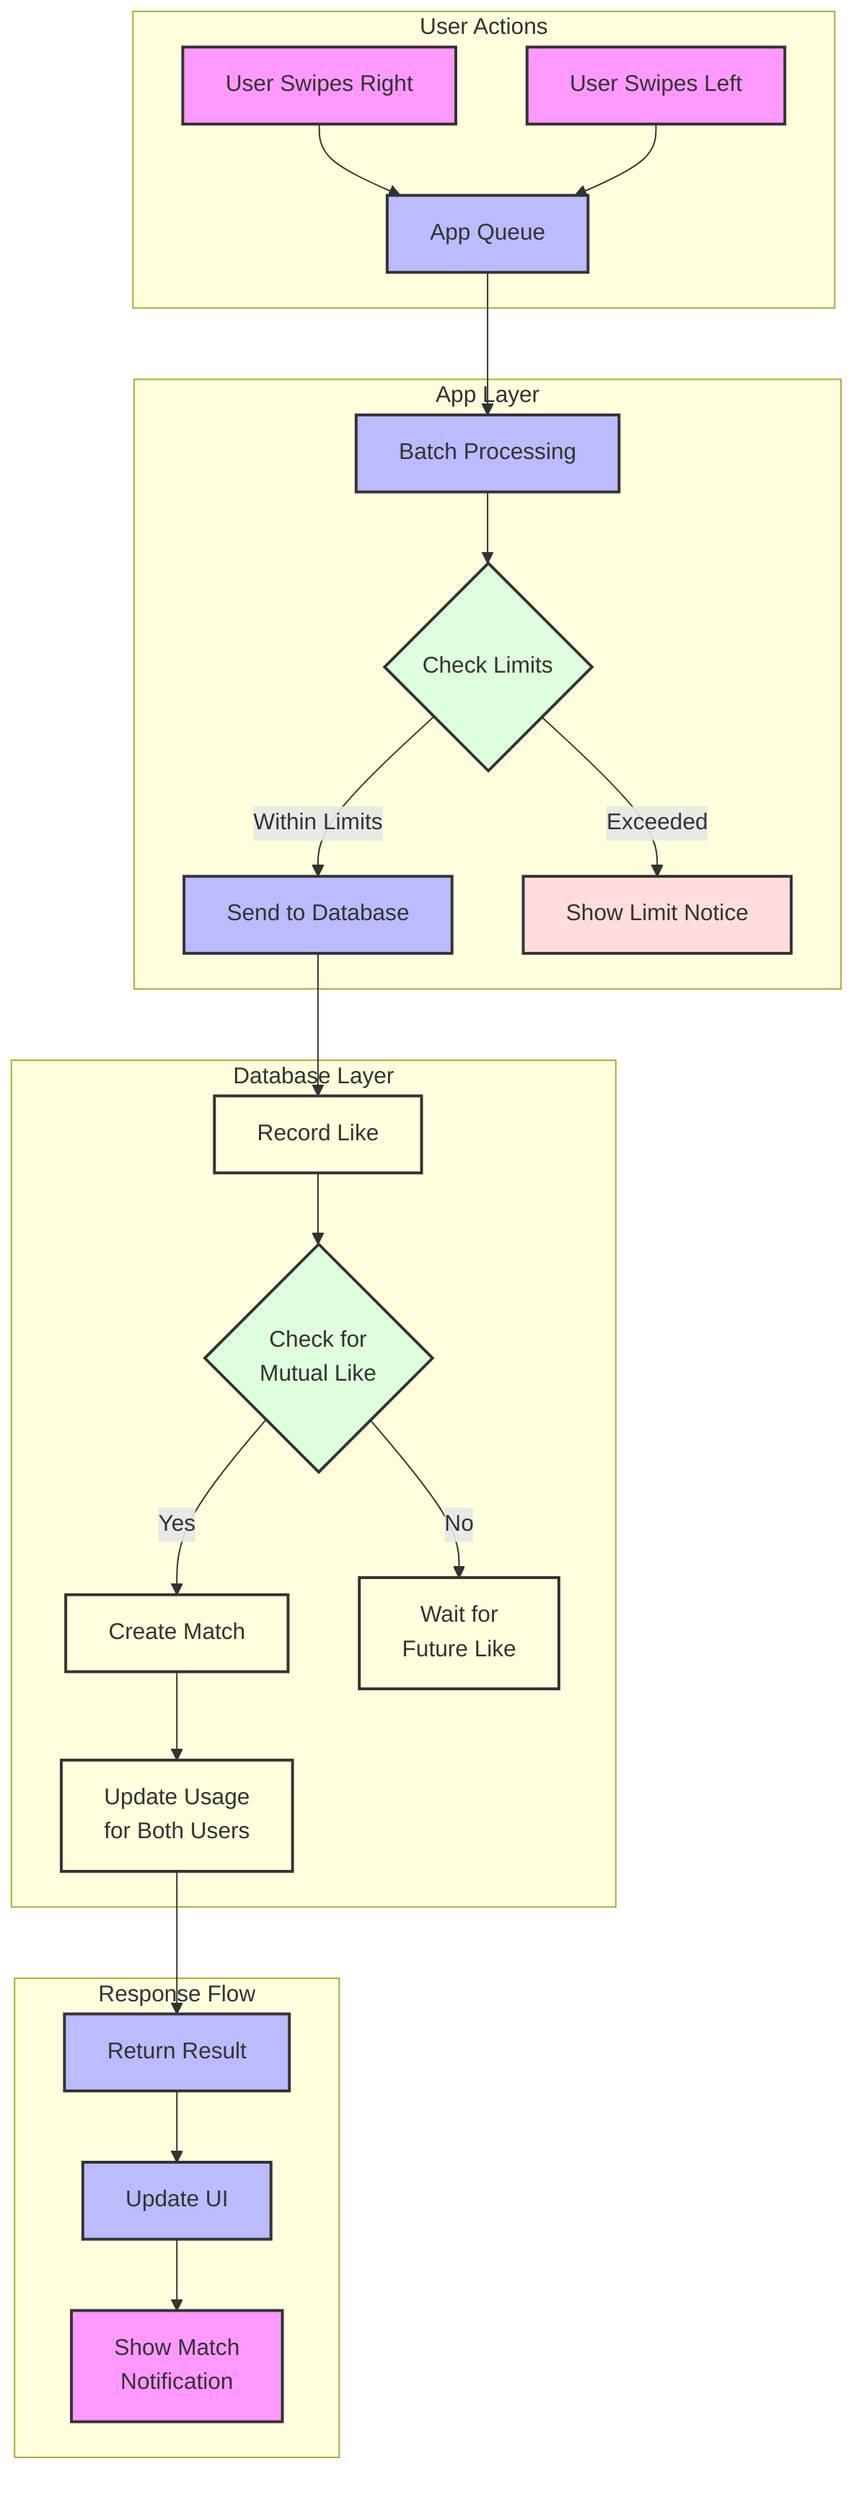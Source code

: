graph TD
    subgraph "User Actions"
        A[User Swipes Right] --> B[App Queue]
        A2[User Swipes Left] --> B
    end

    subgraph "App Layer"
        B --> C[Batch Processing]
        C --> D{Check Limits}
        D -->|Within Limits| E[Send to Database]
        D -->|Exceeded| F[Show Limit Notice]
    end

    subgraph "Database Layer"
        E --> G[Record Like]
        G --> H{Check for<br/>Mutual Like}
        H -->|Yes| I[Create Match]
        H -->|No| J[Wait for<br/>Future Like]
        I --> K[Update Usage<br/>for Both Users]
    end

    subgraph "Response Flow"
        K --> L[Return Result]
        L --> M[Update UI]
        M --> N[Show Match<br/>Notification]
    end

    style A fill:#f9f,stroke:#333,stroke-width:2px
    style A2 fill:#f9f,stroke:#333,stroke-width:2px
    style B fill:#bbf,stroke:#333,stroke-width:2px
    style C fill:#bbf,stroke:#333,stroke-width:2px
    style D fill:#dfd,stroke:#333,stroke-width:2px
    style E fill:#bbf,stroke:#333,stroke-width:2px
    style F fill:#fdd,stroke:#333,stroke-width:2px
    style G fill:#ffd,stroke:#333,stroke-width:2px
    style H fill:#dfd,stroke:#333,stroke-width:2px
    style I fill:#ffd,stroke:#333,stroke-width:2px
    style J fill:#ffd,stroke:#333,stroke-width:2px
    style K fill:#ffd,stroke:#333,stroke-width:2px
    style L fill:#bbf,stroke:#333,stroke-width:2px
    style M fill:#bbf,stroke:#333,stroke-width:2px
    style N fill:#f9f,stroke:#333,stroke-width:2px